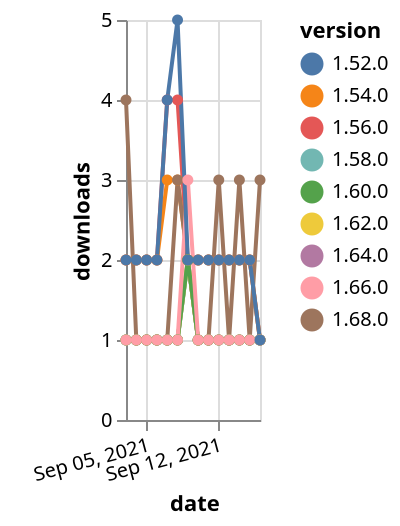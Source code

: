 {"$schema": "https://vega.github.io/schema/vega-lite/v5.json", "description": "A simple bar chart with embedded data.", "data": {"values": [{"date": "2021-09-03", "total": 2635, "delta": 2, "version": "1.56.0"}, {"date": "2021-09-04", "total": 2637, "delta": 2, "version": "1.56.0"}, {"date": "2021-09-05", "total": 2639, "delta": 2, "version": "1.56.0"}, {"date": "2021-09-06", "total": 2641, "delta": 2, "version": "1.56.0"}, {"date": "2021-09-07", "total": 2645, "delta": 4, "version": "1.56.0"}, {"date": "2021-09-08", "total": 2649, "delta": 4, "version": "1.56.0"}, {"date": "2021-09-09", "total": 2651, "delta": 2, "version": "1.56.0"}, {"date": "2021-09-10", "total": 2653, "delta": 2, "version": "1.56.0"}, {"date": "2021-09-11", "total": 2655, "delta": 2, "version": "1.56.0"}, {"date": "2021-09-12", "total": 2657, "delta": 2, "version": "1.56.0"}, {"date": "2021-09-13", "total": 2659, "delta": 2, "version": "1.56.0"}, {"date": "2021-09-14", "total": 2661, "delta": 2, "version": "1.56.0"}, {"date": "2021-09-15", "total": 2663, "delta": 2, "version": "1.56.0"}, {"date": "2021-09-16", "total": 2664, "delta": 1, "version": "1.56.0"}, {"date": "2021-09-03", "total": 178, "delta": 1, "version": "1.64.0"}, {"date": "2021-09-04", "total": 179, "delta": 1, "version": "1.64.0"}, {"date": "2021-09-05", "total": 180, "delta": 1, "version": "1.64.0"}, {"date": "2021-09-06", "total": 181, "delta": 1, "version": "1.64.0"}, {"date": "2021-09-07", "total": 182, "delta": 1, "version": "1.64.0"}, {"date": "2021-09-08", "total": 183, "delta": 1, "version": "1.64.0"}, {"date": "2021-09-09", "total": 185, "delta": 2, "version": "1.64.0"}, {"date": "2021-09-10", "total": 186, "delta": 1, "version": "1.64.0"}, {"date": "2021-09-11", "total": 187, "delta": 1, "version": "1.64.0"}, {"date": "2021-09-12", "total": 188, "delta": 1, "version": "1.64.0"}, {"date": "2021-09-13", "total": 189, "delta": 1, "version": "1.64.0"}, {"date": "2021-09-14", "total": 190, "delta": 1, "version": "1.64.0"}, {"date": "2021-09-15", "total": 191, "delta": 1, "version": "1.64.0"}, {"date": "2021-09-16", "total": 192, "delta": 1, "version": "1.64.0"}, {"date": "2021-09-03", "total": 2705, "delta": 2, "version": "1.54.0"}, {"date": "2021-09-04", "total": 2707, "delta": 2, "version": "1.54.0"}, {"date": "2021-09-05", "total": 2709, "delta": 2, "version": "1.54.0"}, {"date": "2021-09-06", "total": 2711, "delta": 2, "version": "1.54.0"}, {"date": "2021-09-07", "total": 2714, "delta": 3, "version": "1.54.0"}, {"date": "2021-09-08", "total": 2717, "delta": 3, "version": "1.54.0"}, {"date": "2021-09-09", "total": 2719, "delta": 2, "version": "1.54.0"}, {"date": "2021-09-10", "total": 2721, "delta": 2, "version": "1.54.0"}, {"date": "2021-09-11", "total": 2723, "delta": 2, "version": "1.54.0"}, {"date": "2021-09-12", "total": 2725, "delta": 2, "version": "1.54.0"}, {"date": "2021-09-13", "total": 2727, "delta": 2, "version": "1.54.0"}, {"date": "2021-09-14", "total": 2729, "delta": 2, "version": "1.54.0"}, {"date": "2021-09-15", "total": 2731, "delta": 2, "version": "1.54.0"}, {"date": "2021-09-16", "total": 2732, "delta": 1, "version": "1.54.0"}, {"date": "2021-09-03", "total": 273, "delta": 1, "version": "1.58.0"}, {"date": "2021-09-04", "total": 274, "delta": 1, "version": "1.58.0"}, {"date": "2021-09-05", "total": 275, "delta": 1, "version": "1.58.0"}, {"date": "2021-09-06", "total": 276, "delta": 1, "version": "1.58.0"}, {"date": "2021-09-07", "total": 277, "delta": 1, "version": "1.58.0"}, {"date": "2021-09-08", "total": 278, "delta": 1, "version": "1.58.0"}, {"date": "2021-09-09", "total": 280, "delta": 2, "version": "1.58.0"}, {"date": "2021-09-10", "total": 281, "delta": 1, "version": "1.58.0"}, {"date": "2021-09-11", "total": 282, "delta": 1, "version": "1.58.0"}, {"date": "2021-09-12", "total": 283, "delta": 1, "version": "1.58.0"}, {"date": "2021-09-13", "total": 284, "delta": 1, "version": "1.58.0"}, {"date": "2021-09-14", "total": 285, "delta": 1, "version": "1.58.0"}, {"date": "2021-09-15", "total": 286, "delta": 1, "version": "1.58.0"}, {"date": "2021-09-16", "total": 287, "delta": 1, "version": "1.58.0"}, {"date": "2021-09-03", "total": 138, "delta": 4, "version": "1.68.0"}, {"date": "2021-09-04", "total": 139, "delta": 1, "version": "1.68.0"}, {"date": "2021-09-05", "total": 140, "delta": 1, "version": "1.68.0"}, {"date": "2021-09-06", "total": 141, "delta": 1, "version": "1.68.0"}, {"date": "2021-09-07", "total": 142, "delta": 1, "version": "1.68.0"}, {"date": "2021-09-08", "total": 145, "delta": 3, "version": "1.68.0"}, {"date": "2021-09-09", "total": 147, "delta": 2, "version": "1.68.0"}, {"date": "2021-09-10", "total": 148, "delta": 1, "version": "1.68.0"}, {"date": "2021-09-11", "total": 149, "delta": 1, "version": "1.68.0"}, {"date": "2021-09-12", "total": 152, "delta": 3, "version": "1.68.0"}, {"date": "2021-09-13", "total": 153, "delta": 1, "version": "1.68.0"}, {"date": "2021-09-14", "total": 156, "delta": 3, "version": "1.68.0"}, {"date": "2021-09-15", "total": 157, "delta": 1, "version": "1.68.0"}, {"date": "2021-09-16", "total": 160, "delta": 3, "version": "1.68.0"}, {"date": "2021-09-03", "total": 211, "delta": 1, "version": "1.62.0"}, {"date": "2021-09-04", "total": 212, "delta": 1, "version": "1.62.0"}, {"date": "2021-09-05", "total": 213, "delta": 1, "version": "1.62.0"}, {"date": "2021-09-06", "total": 214, "delta": 1, "version": "1.62.0"}, {"date": "2021-09-07", "total": 215, "delta": 1, "version": "1.62.0"}, {"date": "2021-09-08", "total": 216, "delta": 1, "version": "1.62.0"}, {"date": "2021-09-09", "total": 218, "delta": 2, "version": "1.62.0"}, {"date": "2021-09-10", "total": 219, "delta": 1, "version": "1.62.0"}, {"date": "2021-09-11", "total": 220, "delta": 1, "version": "1.62.0"}, {"date": "2021-09-12", "total": 221, "delta": 1, "version": "1.62.0"}, {"date": "2021-09-13", "total": 222, "delta": 1, "version": "1.62.0"}, {"date": "2021-09-14", "total": 223, "delta": 1, "version": "1.62.0"}, {"date": "2021-09-15", "total": 224, "delta": 1, "version": "1.62.0"}, {"date": "2021-09-16", "total": 225, "delta": 1, "version": "1.62.0"}, {"date": "2021-09-03", "total": 209, "delta": 1, "version": "1.60.0"}, {"date": "2021-09-04", "total": 210, "delta": 1, "version": "1.60.0"}, {"date": "2021-09-05", "total": 211, "delta": 1, "version": "1.60.0"}, {"date": "2021-09-06", "total": 212, "delta": 1, "version": "1.60.0"}, {"date": "2021-09-07", "total": 213, "delta": 1, "version": "1.60.0"}, {"date": "2021-09-08", "total": 214, "delta": 1, "version": "1.60.0"}, {"date": "2021-09-09", "total": 216, "delta": 2, "version": "1.60.0"}, {"date": "2021-09-10", "total": 217, "delta": 1, "version": "1.60.0"}, {"date": "2021-09-11", "total": 218, "delta": 1, "version": "1.60.0"}, {"date": "2021-09-12", "total": 219, "delta": 1, "version": "1.60.0"}, {"date": "2021-09-13", "total": 220, "delta": 1, "version": "1.60.0"}, {"date": "2021-09-14", "total": 221, "delta": 1, "version": "1.60.0"}, {"date": "2021-09-15", "total": 222, "delta": 1, "version": "1.60.0"}, {"date": "2021-09-16", "total": 223, "delta": 1, "version": "1.60.0"}, {"date": "2021-09-03", "total": 225, "delta": 1, "version": "1.66.0"}, {"date": "2021-09-04", "total": 226, "delta": 1, "version": "1.66.0"}, {"date": "2021-09-05", "total": 227, "delta": 1, "version": "1.66.0"}, {"date": "2021-09-06", "total": 228, "delta": 1, "version": "1.66.0"}, {"date": "2021-09-07", "total": 229, "delta": 1, "version": "1.66.0"}, {"date": "2021-09-08", "total": 230, "delta": 1, "version": "1.66.0"}, {"date": "2021-09-09", "total": 233, "delta": 3, "version": "1.66.0"}, {"date": "2021-09-10", "total": 234, "delta": 1, "version": "1.66.0"}, {"date": "2021-09-11", "total": 235, "delta": 1, "version": "1.66.0"}, {"date": "2021-09-12", "total": 236, "delta": 1, "version": "1.66.0"}, {"date": "2021-09-13", "total": 237, "delta": 1, "version": "1.66.0"}, {"date": "2021-09-14", "total": 238, "delta": 1, "version": "1.66.0"}, {"date": "2021-09-15", "total": 239, "delta": 1, "version": "1.66.0"}, {"date": "2021-09-16", "total": 240, "delta": 1, "version": "1.66.0"}, {"date": "2021-09-03", "total": 3376, "delta": 2, "version": "1.52.0"}, {"date": "2021-09-04", "total": 3378, "delta": 2, "version": "1.52.0"}, {"date": "2021-09-05", "total": 3380, "delta": 2, "version": "1.52.0"}, {"date": "2021-09-06", "total": 3382, "delta": 2, "version": "1.52.0"}, {"date": "2021-09-07", "total": 3386, "delta": 4, "version": "1.52.0"}, {"date": "2021-09-08", "total": 3391, "delta": 5, "version": "1.52.0"}, {"date": "2021-09-09", "total": 3393, "delta": 2, "version": "1.52.0"}, {"date": "2021-09-10", "total": 3395, "delta": 2, "version": "1.52.0"}, {"date": "2021-09-11", "total": 3397, "delta": 2, "version": "1.52.0"}, {"date": "2021-09-12", "total": 3399, "delta": 2, "version": "1.52.0"}, {"date": "2021-09-13", "total": 3401, "delta": 2, "version": "1.52.0"}, {"date": "2021-09-14", "total": 3403, "delta": 2, "version": "1.52.0"}, {"date": "2021-09-15", "total": 3405, "delta": 2, "version": "1.52.0"}, {"date": "2021-09-16", "total": 3406, "delta": 1, "version": "1.52.0"}]}, "width": "container", "mark": {"type": "line", "point": {"filled": true}}, "encoding": {"x": {"field": "date", "type": "temporal", "timeUnit": "yearmonthdate", "title": "date", "axis": {"labelAngle": -15}}, "y": {"field": "delta", "type": "quantitative", "title": "downloads"}, "color": {"field": "version", "type": "nominal"}, "tooltip": {"field": "delta"}}}